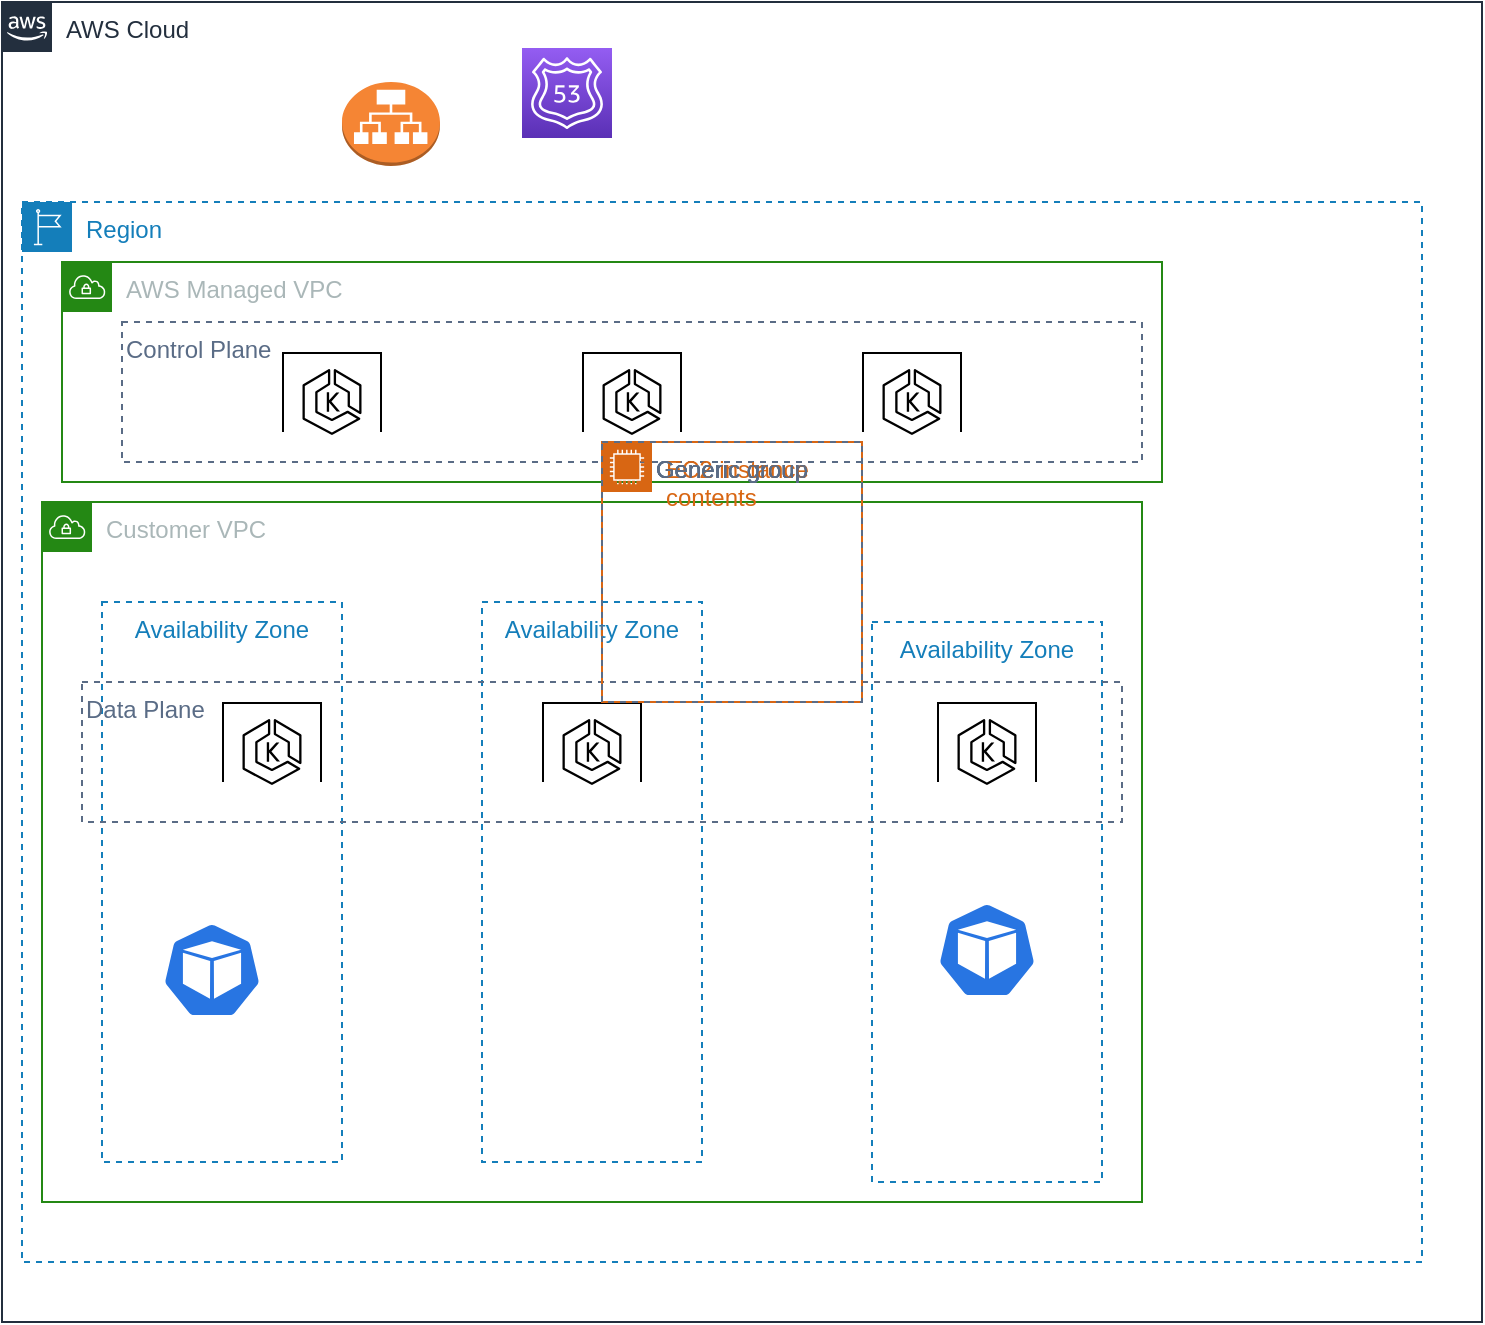 <mxfile version="21.6.8" type="github">
  <diagram name="Page-1" id="fmFJNApXTI4TmAhdc2C7">
    <mxGraphModel dx="1205" dy="790" grid="1" gridSize="10" guides="1" tooltips="1" connect="1" arrows="1" fold="1" page="1" pageScale="1" pageWidth="850" pageHeight="1100" math="0" shadow="0">
      <root>
        <mxCell id="0" />
        <mxCell id="1" parent="0" />
        <mxCell id="Qob0KrlSYv8hzMcOGbnf-1" value="AWS Cloud" style="points=[[0,0],[0.25,0],[0.5,0],[0.75,0],[1,0],[1,0.25],[1,0.5],[1,0.75],[1,1],[0.75,1],[0.5,1],[0.25,1],[0,1],[0,0.75],[0,0.5],[0,0.25]];outlineConnect=0;gradientColor=none;html=1;whiteSpace=wrap;fontSize=12;fontStyle=0;container=1;pointerEvents=0;collapsible=0;recursiveResize=0;shape=mxgraph.aws4.group;grIcon=mxgraph.aws4.group_aws_cloud_alt;strokeColor=#232F3E;fillColor=none;verticalAlign=top;align=left;spacingLeft=30;fontColor=#232F3E;dashed=0;" vertex="1" parent="1">
          <mxGeometry x="40" y="200" width="740" height="660" as="geometry" />
        </mxCell>
        <mxCell id="Qob0KrlSYv8hzMcOGbnf-13" value="Region" style="points=[[0,0],[0.25,0],[0.5,0],[0.75,0],[1,0],[1,0.25],[1,0.5],[1,0.75],[1,1],[0.75,1],[0.5,1],[0.25,1],[0,1],[0,0.75],[0,0.5],[0,0.25]];outlineConnect=0;gradientColor=none;html=1;whiteSpace=wrap;fontSize=12;fontStyle=0;container=1;pointerEvents=0;collapsible=0;recursiveResize=0;shape=mxgraph.aws4.group;grIcon=mxgraph.aws4.group_region;strokeColor=#147EBA;fillColor=none;verticalAlign=top;align=left;spacingLeft=30;fontColor=#147EBA;dashed=1;" vertex="1" parent="Qob0KrlSYv8hzMcOGbnf-1">
          <mxGeometry x="10" y="100" width="700" height="530" as="geometry" />
        </mxCell>
        <mxCell id="Qob0KrlSYv8hzMcOGbnf-2" value="Customer VPC" style="points=[[0,0],[0.25,0],[0.5,0],[0.75,0],[1,0],[1,0.25],[1,0.5],[1,0.75],[1,1],[0.75,1],[0.5,1],[0.25,1],[0,1],[0,0.75],[0,0.5],[0,0.25]];outlineConnect=0;gradientColor=none;html=1;whiteSpace=wrap;fontSize=12;fontStyle=0;container=1;pointerEvents=0;collapsible=0;recursiveResize=0;shape=mxgraph.aws4.group;grIcon=mxgraph.aws4.group_vpc;strokeColor=#248814;fillColor=none;verticalAlign=top;align=left;spacingLeft=30;fontColor=#AAB7B8;dashed=0;" vertex="1" parent="Qob0KrlSYv8hzMcOGbnf-13">
          <mxGeometry x="10" y="150" width="550" height="350" as="geometry" />
        </mxCell>
        <mxCell id="Qob0KrlSYv8hzMcOGbnf-27" value="Availability Zone" style="fillColor=none;strokeColor=#147EBA;dashed=1;verticalAlign=top;fontStyle=0;fontColor=#147EBA;whiteSpace=wrap;html=1;" vertex="1" parent="Qob0KrlSYv8hzMcOGbnf-2">
          <mxGeometry x="415" y="60" width="115" height="280" as="geometry" />
        </mxCell>
        <mxCell id="Qob0KrlSYv8hzMcOGbnf-11" value="" style="sketch=0;html=1;dashed=0;whitespace=wrap;fillColor=#2875E2;strokeColor=#ffffff;points=[[0.005,0.63,0],[0.1,0.2,0],[0.9,0.2,0],[0.5,0,0],[0.995,0.63,0],[0.72,0.99,0],[0.5,1,0],[0.28,0.99,0]];verticalLabelPosition=bottom;align=center;verticalAlign=top;shape=mxgraph.kubernetes.icon;prIcon=pod" vertex="1" parent="Qob0KrlSYv8hzMcOGbnf-2">
          <mxGeometry x="447.5" y="200" width="50" height="48" as="geometry" />
        </mxCell>
        <mxCell id="Qob0KrlSYv8hzMcOGbnf-29" value="Availability Zone" style="fillColor=none;strokeColor=#147EBA;dashed=1;verticalAlign=top;fontStyle=0;fontColor=#147EBA;whiteSpace=wrap;html=1;" vertex="1" parent="Qob0KrlSYv8hzMcOGbnf-2">
          <mxGeometry x="220" y="50" width="110" height="280" as="geometry" />
        </mxCell>
        <mxCell id="Qob0KrlSYv8hzMcOGbnf-28" value="Availability Zone" style="fillColor=none;strokeColor=#147EBA;dashed=1;verticalAlign=top;fontStyle=0;fontColor=#147EBA;whiteSpace=wrap;html=1;" vertex="1" parent="Qob0KrlSYv8hzMcOGbnf-2">
          <mxGeometry x="30" y="50" width="120" height="280" as="geometry" />
        </mxCell>
        <mxCell id="Qob0KrlSYv8hzMcOGbnf-56" value="&lt;div style=&quot;&quot;&gt;&lt;span style=&quot;background-color: initial;&quot;&gt;Data Plane&lt;/span&gt;&lt;/div&gt;" style="fillColor=none;strokeColor=#5A6C86;dashed=1;verticalAlign=top;fontStyle=0;fontColor=#5A6C86;whiteSpace=wrap;html=1;align=left;" vertex="1" parent="Qob0KrlSYv8hzMcOGbnf-2">
          <mxGeometry x="20" y="90" width="520" height="70" as="geometry" />
        </mxCell>
        <mxCell id="Qob0KrlSYv8hzMcOGbnf-8" value="" style="sketch=0;html=1;dashed=0;whitespace=wrap;fillColor=#2875E2;strokeColor=#ffffff;points=[[0.005,0.63,0],[0.1,0.2,0],[0.9,0.2,0],[0.5,0,0],[0.995,0.63,0],[0.72,0.99,0],[0.5,1,0],[0.28,0.99,0]];verticalLabelPosition=bottom;align=center;verticalAlign=top;shape=mxgraph.kubernetes.icon;prIcon=pod" vertex="1" parent="Qob0KrlSYv8hzMcOGbnf-2">
          <mxGeometry x="60" y="210" width="50" height="48" as="geometry" />
        </mxCell>
        <mxCell id="Qob0KrlSYv8hzMcOGbnf-32" value="" style="sketch=0;outlineConnect=0;dashed=0;verticalLabelPosition=bottom;verticalAlign=top;align=center;html=1;whiteSpace=wrap;fontSize=10;fontStyle=1;spacing=3;shape=mxgraph.aws4.productIcon;prIcon=mxgraph.aws4.eks;horizontal=1;labelPosition=center;" vertex="1" parent="Qob0KrlSYv8hzMcOGbnf-2">
          <mxGeometry x="90" y="100" width="50" height="40" as="geometry" />
        </mxCell>
        <mxCell id="Qob0KrlSYv8hzMcOGbnf-57" value="" style="sketch=0;outlineConnect=0;dashed=0;verticalLabelPosition=bottom;verticalAlign=top;align=center;html=1;whiteSpace=wrap;fontSize=10;fontStyle=1;spacing=3;shape=mxgraph.aws4.productIcon;prIcon=mxgraph.aws4.eks;horizontal=1;labelPosition=center;" vertex="1" parent="Qob0KrlSYv8hzMcOGbnf-2">
          <mxGeometry x="250" y="100" width="50" height="40" as="geometry" />
        </mxCell>
        <mxCell id="Qob0KrlSYv8hzMcOGbnf-58" value="" style="sketch=0;outlineConnect=0;dashed=0;verticalLabelPosition=bottom;verticalAlign=top;align=center;html=1;whiteSpace=wrap;fontSize=10;fontStyle=1;spacing=3;shape=mxgraph.aws4.productIcon;prIcon=mxgraph.aws4.eks;horizontal=1;labelPosition=center;" vertex="1" parent="Qob0KrlSYv8hzMcOGbnf-2">
          <mxGeometry x="447.5" y="100" width="50" height="40" as="geometry" />
        </mxCell>
        <mxCell id="Qob0KrlSYv8hzMcOGbnf-24" value="AWS Managed VPC" style="points=[[0,0],[0.25,0],[0.5,0],[0.75,0],[1,0],[1,0.25],[1,0.5],[1,0.75],[1,1],[0.75,1],[0.5,1],[0.25,1],[0,1],[0,0.75],[0,0.5],[0,0.25]];outlineConnect=0;gradientColor=none;html=1;whiteSpace=wrap;fontSize=12;fontStyle=0;container=1;pointerEvents=0;collapsible=0;recursiveResize=0;shape=mxgraph.aws4.group;grIcon=mxgraph.aws4.group_vpc;strokeColor=#248814;fillColor=none;verticalAlign=top;align=left;spacingLeft=30;fontColor=#AAB7B8;dashed=0;" vertex="1" parent="Qob0KrlSYv8hzMcOGbnf-13">
          <mxGeometry x="20" y="30" width="550" height="110" as="geometry" />
        </mxCell>
        <mxCell id="Qob0KrlSYv8hzMcOGbnf-37" value="&lt;div style=&quot;&quot;&gt;&lt;span style=&quot;background-color: initial;&quot;&gt;Control Plane&lt;/span&gt;&lt;/div&gt;" style="fillColor=none;strokeColor=#5A6C86;dashed=1;verticalAlign=top;fontStyle=0;fontColor=#5A6C86;whiteSpace=wrap;html=1;align=left;" vertex="1" parent="Qob0KrlSYv8hzMcOGbnf-24">
          <mxGeometry x="30" y="30" width="510" height="70" as="geometry" />
        </mxCell>
        <mxCell id="Qob0KrlSYv8hzMcOGbnf-59" value="" style="sketch=0;outlineConnect=0;dashed=0;verticalLabelPosition=bottom;verticalAlign=top;align=center;html=1;whiteSpace=wrap;fontSize=10;fontStyle=1;spacing=3;shape=mxgraph.aws4.productIcon;prIcon=mxgraph.aws4.eks;horizontal=1;labelPosition=center;" vertex="1" parent="Qob0KrlSYv8hzMcOGbnf-24">
          <mxGeometry x="260" y="45" width="50" height="40" as="geometry" />
        </mxCell>
        <mxCell id="Qob0KrlSYv8hzMcOGbnf-60" value="" style="sketch=0;outlineConnect=0;dashed=0;verticalLabelPosition=bottom;verticalAlign=top;align=center;html=1;whiteSpace=wrap;fontSize=10;fontStyle=1;spacing=3;shape=mxgraph.aws4.productIcon;prIcon=mxgraph.aws4.eks;horizontal=1;labelPosition=center;" vertex="1" parent="Qob0KrlSYv8hzMcOGbnf-24">
          <mxGeometry x="400" y="45" width="50" height="40" as="geometry" />
        </mxCell>
        <mxCell id="Qob0KrlSYv8hzMcOGbnf-61" value="" style="sketch=0;outlineConnect=0;dashed=0;verticalLabelPosition=bottom;verticalAlign=top;align=center;html=1;whiteSpace=wrap;fontSize=10;fontStyle=1;spacing=3;shape=mxgraph.aws4.productIcon;prIcon=mxgraph.aws4.eks;horizontal=1;labelPosition=center;" vertex="1" parent="Qob0KrlSYv8hzMcOGbnf-24">
          <mxGeometry x="110" y="45" width="50" height="40" as="geometry" />
        </mxCell>
        <mxCell id="Qob0KrlSYv8hzMcOGbnf-17" value="" style="sketch=0;points=[[0,0,0],[0.25,0,0],[0.5,0,0],[0.75,0,0],[1,0,0],[0,1,0],[0.25,1,0],[0.5,1,0],[0.75,1,0],[1,1,0],[0,0.25,0],[0,0.5,0],[0,0.75,0],[1,0.25,0],[1,0.5,0],[1,0.75,0]];outlineConnect=0;fontColor=#232F3E;gradientColor=#945DF2;gradientDirection=north;fillColor=#5A30B5;strokeColor=#ffffff;dashed=0;verticalLabelPosition=bottom;verticalAlign=top;align=center;html=1;fontSize=12;fontStyle=0;aspect=fixed;shape=mxgraph.aws4.resourceIcon;resIcon=mxgraph.aws4.route_53;" vertex="1" parent="Qob0KrlSYv8hzMcOGbnf-1">
          <mxGeometry x="260" y="23" width="45" height="45" as="geometry" />
        </mxCell>
        <mxCell id="Qob0KrlSYv8hzMcOGbnf-19" value="" style="outlineConnect=0;dashed=0;verticalLabelPosition=bottom;verticalAlign=top;align=center;html=1;shape=mxgraph.aws3.application_load_balancer;fillColor=#F58534;gradientColor=none;" vertex="1" parent="Qob0KrlSYv8hzMcOGbnf-1">
          <mxGeometry x="170" y="40" width="49" height="42" as="geometry" />
        </mxCell>
        <mxCell id="Qob0KrlSYv8hzMcOGbnf-62" value="Generic group" style="fillColor=none;strokeColor=#5A6C86;dashed=1;verticalAlign=top;fontStyle=0;fontColor=#5A6C86;whiteSpace=wrap;html=1;" vertex="1" parent="1">
          <mxGeometry x="340" y="420" width="130" height="130" as="geometry" />
        </mxCell>
        <mxCell id="Qob0KrlSYv8hzMcOGbnf-63" value="Generic group" style="fillColor=none;strokeColor=#5A6C86;dashed=1;verticalAlign=top;fontStyle=0;fontColor=#5A6C86;whiteSpace=wrap;html=1;" vertex="1" parent="1">
          <mxGeometry x="340" y="420" width="130" height="130" as="geometry" />
        </mxCell>
        <mxCell id="Qob0KrlSYv8hzMcOGbnf-64" value="Generic group" style="fillColor=none;strokeColor=#5A6C86;dashed=1;verticalAlign=top;fontStyle=0;fontColor=#5A6C86;whiteSpace=wrap;html=1;" vertex="1" parent="1">
          <mxGeometry x="340" y="420" width="130" height="130" as="geometry" />
        </mxCell>
        <mxCell id="Qob0KrlSYv8hzMcOGbnf-65" value="Generic group" style="fillColor=none;strokeColor=#5A6C86;dashed=1;verticalAlign=top;fontStyle=0;fontColor=#5A6C86;whiteSpace=wrap;html=1;" vertex="1" parent="1">
          <mxGeometry x="340" y="420" width="130" height="130" as="geometry" />
        </mxCell>
        <mxCell id="Qob0KrlSYv8hzMcOGbnf-66" value="EC2 instance contents" style="points=[[0,0],[0.25,0],[0.5,0],[0.75,0],[1,0],[1,0.25],[1,0.5],[1,0.75],[1,1],[0.75,1],[0.5,1],[0.25,1],[0,1],[0,0.75],[0,0.5],[0,0.25]];outlineConnect=0;gradientColor=none;html=1;whiteSpace=wrap;fontSize=12;fontStyle=0;container=1;pointerEvents=0;collapsible=0;recursiveResize=0;shape=mxgraph.aws4.group;grIcon=mxgraph.aws4.group_ec2_instance_contents;strokeColor=#D86613;fillColor=none;verticalAlign=top;align=left;spacingLeft=30;fontColor=#D86613;dashed=0;" vertex="1" parent="1">
          <mxGeometry x="340" y="420" width="130" height="130" as="geometry" />
        </mxCell>
        <mxCell id="Qob0KrlSYv8hzMcOGbnf-67" value="Generic group" style="fillColor=none;strokeColor=#5A6C86;dashed=1;verticalAlign=top;fontStyle=0;fontColor=#5A6C86;whiteSpace=wrap;html=1;" vertex="1" parent="1">
          <mxGeometry x="340" y="420" width="130" height="130" as="geometry" />
        </mxCell>
      </root>
    </mxGraphModel>
  </diagram>
</mxfile>
